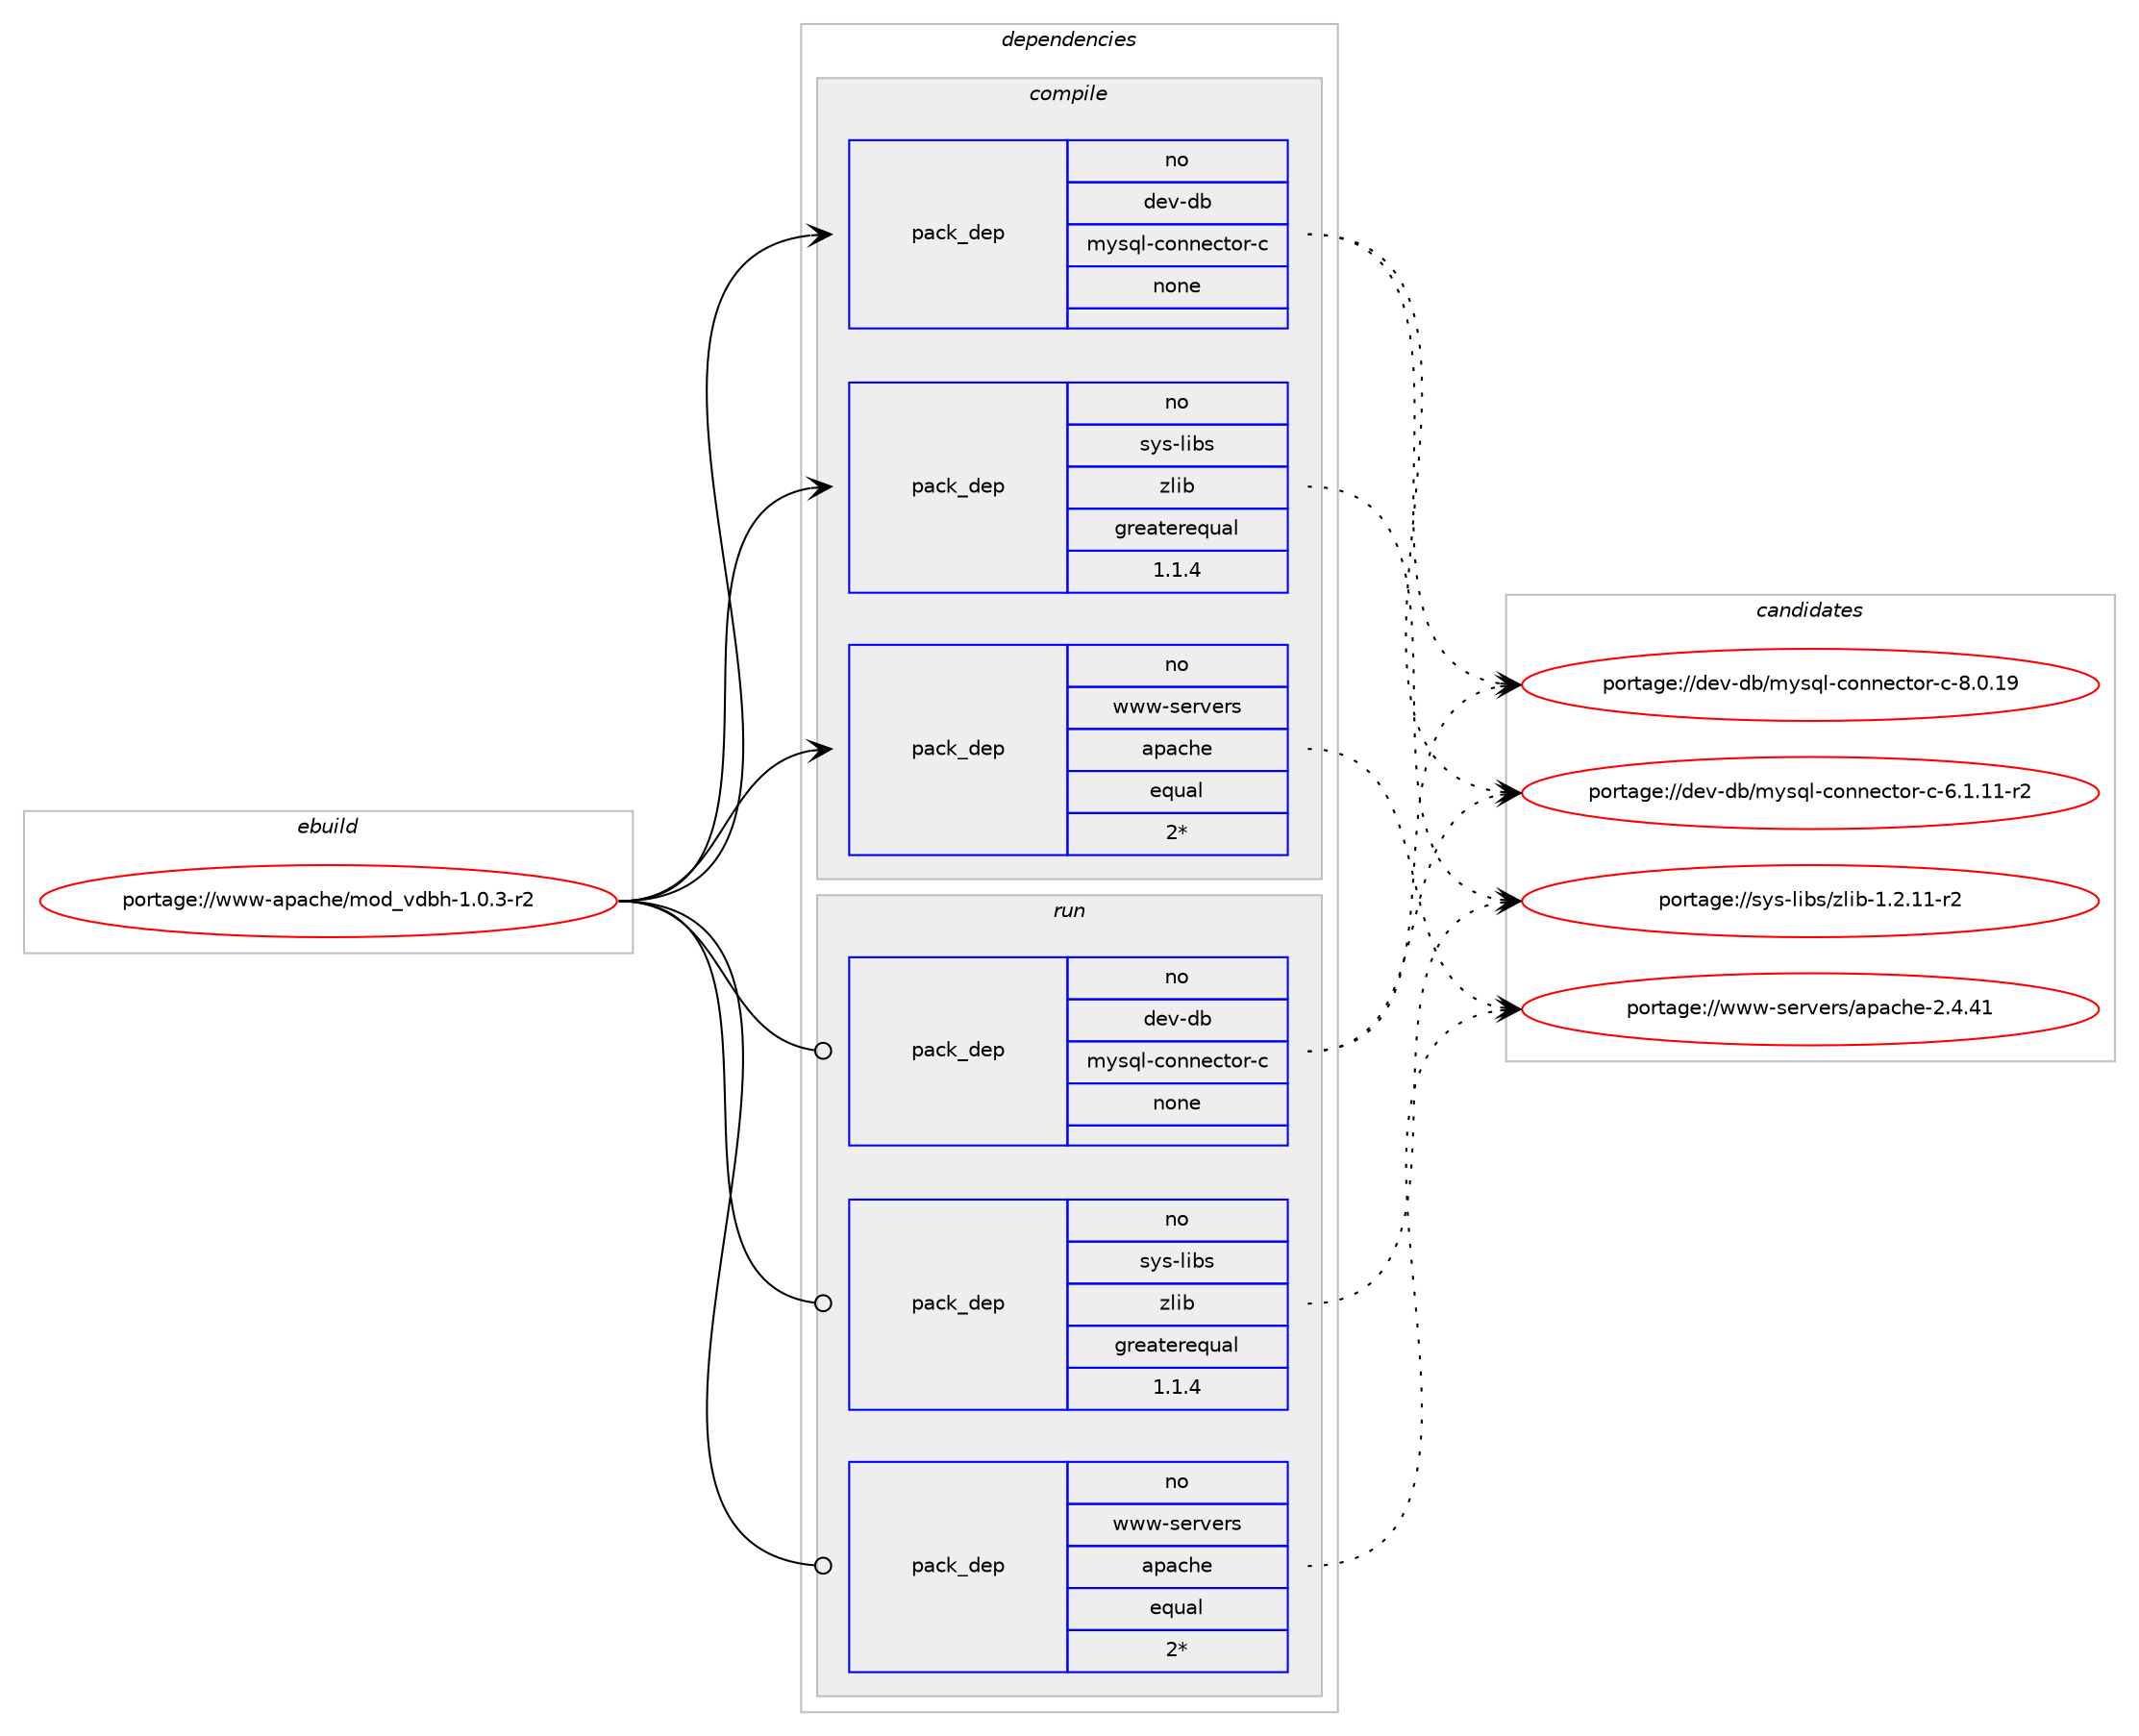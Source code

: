 digraph prolog {

# *************
# Graph options
# *************

newrank=true;
concentrate=true;
compound=true;
graph [rankdir=LR,fontname=Helvetica,fontsize=10,ranksep=1.5];#, ranksep=2.5, nodesep=0.2];
edge  [arrowhead=vee];
node  [fontname=Helvetica,fontsize=10];

# **********
# The ebuild
# **********

subgraph cluster_leftcol {
color=gray;
rank=same;
label=<<i>ebuild</i>>;
id [label="portage://www-apache/mod_vdbh-1.0.3-r2", color=red, width=4, href="../www-apache/mod_vdbh-1.0.3-r2.svg"];
}

# ****************
# The dependencies
# ****************

subgraph cluster_midcol {
color=gray;
label=<<i>dependencies</i>>;
subgraph cluster_compile {
fillcolor="#eeeeee";
style=filled;
label=<<i>compile</i>>;
subgraph pack16211 {
dependency19479 [label=<<TABLE BORDER="0" CELLBORDER="1" CELLSPACING="0" CELLPADDING="4" WIDTH="220"><TR><TD ROWSPAN="6" CELLPADDING="30">pack_dep</TD></TR><TR><TD WIDTH="110">no</TD></TR><TR><TD>dev-db</TD></TR><TR><TD>mysql-connector-c</TD></TR><TR><TD>none</TD></TR><TR><TD></TD></TR></TABLE>>, shape=none, color=blue];
}
id:e -> dependency19479:w [weight=20,style="solid",arrowhead="vee"];
subgraph pack16212 {
dependency19480 [label=<<TABLE BORDER="0" CELLBORDER="1" CELLSPACING="0" CELLPADDING="4" WIDTH="220"><TR><TD ROWSPAN="6" CELLPADDING="30">pack_dep</TD></TR><TR><TD WIDTH="110">no</TD></TR><TR><TD>sys-libs</TD></TR><TR><TD>zlib</TD></TR><TR><TD>greaterequal</TD></TR><TR><TD>1.1.4</TD></TR></TABLE>>, shape=none, color=blue];
}
id:e -> dependency19480:w [weight=20,style="solid",arrowhead="vee"];
subgraph pack16213 {
dependency19481 [label=<<TABLE BORDER="0" CELLBORDER="1" CELLSPACING="0" CELLPADDING="4" WIDTH="220"><TR><TD ROWSPAN="6" CELLPADDING="30">pack_dep</TD></TR><TR><TD WIDTH="110">no</TD></TR><TR><TD>www-servers</TD></TR><TR><TD>apache</TD></TR><TR><TD>equal</TD></TR><TR><TD>2*</TD></TR></TABLE>>, shape=none, color=blue];
}
id:e -> dependency19481:w [weight=20,style="solid",arrowhead="vee"];
}
subgraph cluster_compileandrun {
fillcolor="#eeeeee";
style=filled;
label=<<i>compile and run</i>>;
}
subgraph cluster_run {
fillcolor="#eeeeee";
style=filled;
label=<<i>run</i>>;
subgraph pack16214 {
dependency19482 [label=<<TABLE BORDER="0" CELLBORDER="1" CELLSPACING="0" CELLPADDING="4" WIDTH="220"><TR><TD ROWSPAN="6" CELLPADDING="30">pack_dep</TD></TR><TR><TD WIDTH="110">no</TD></TR><TR><TD>dev-db</TD></TR><TR><TD>mysql-connector-c</TD></TR><TR><TD>none</TD></TR><TR><TD></TD></TR></TABLE>>, shape=none, color=blue];
}
id:e -> dependency19482:w [weight=20,style="solid",arrowhead="odot"];
subgraph pack16215 {
dependency19483 [label=<<TABLE BORDER="0" CELLBORDER="1" CELLSPACING="0" CELLPADDING="4" WIDTH="220"><TR><TD ROWSPAN="6" CELLPADDING="30">pack_dep</TD></TR><TR><TD WIDTH="110">no</TD></TR><TR><TD>sys-libs</TD></TR><TR><TD>zlib</TD></TR><TR><TD>greaterequal</TD></TR><TR><TD>1.1.4</TD></TR></TABLE>>, shape=none, color=blue];
}
id:e -> dependency19483:w [weight=20,style="solid",arrowhead="odot"];
subgraph pack16216 {
dependency19484 [label=<<TABLE BORDER="0" CELLBORDER="1" CELLSPACING="0" CELLPADDING="4" WIDTH="220"><TR><TD ROWSPAN="6" CELLPADDING="30">pack_dep</TD></TR><TR><TD WIDTH="110">no</TD></TR><TR><TD>www-servers</TD></TR><TR><TD>apache</TD></TR><TR><TD>equal</TD></TR><TR><TD>2*</TD></TR></TABLE>>, shape=none, color=blue];
}
id:e -> dependency19484:w [weight=20,style="solid",arrowhead="odot"];
}
}

# **************
# The candidates
# **************

subgraph cluster_choices {
rank=same;
color=gray;
label=<<i>candidates</i>>;

subgraph choice16211 {
color=black;
nodesep=1;
choice100101118451009847109121115113108459911111011010199116111114459945564648464957 [label="portage://dev-db/mysql-connector-c-8.0.19", color=red, width=4,href="../dev-db/mysql-connector-c-8.0.19.svg"];
choice1001011184510098471091211151131084599111110110101991161111144599455446494649494511450 [label="portage://dev-db/mysql-connector-c-6.1.11-r2", color=red, width=4,href="../dev-db/mysql-connector-c-6.1.11-r2.svg"];
dependency19479:e -> choice100101118451009847109121115113108459911111011010199116111114459945564648464957:w [style=dotted,weight="100"];
dependency19479:e -> choice1001011184510098471091211151131084599111110110101991161111144599455446494649494511450:w [style=dotted,weight="100"];
}
subgraph choice16212 {
color=black;
nodesep=1;
choice11512111545108105981154712210810598454946504649494511450 [label="portage://sys-libs/zlib-1.2.11-r2", color=red, width=4,href="../sys-libs/zlib-1.2.11-r2.svg"];
dependency19480:e -> choice11512111545108105981154712210810598454946504649494511450:w [style=dotted,weight="100"];
}
subgraph choice16213 {
color=black;
nodesep=1;
choice119119119451151011141181011141154797112979910410145504652465249 [label="portage://www-servers/apache-2.4.41", color=red, width=4,href="../www-servers/apache-2.4.41.svg"];
dependency19481:e -> choice119119119451151011141181011141154797112979910410145504652465249:w [style=dotted,weight="100"];
}
subgraph choice16214 {
color=black;
nodesep=1;
choice100101118451009847109121115113108459911111011010199116111114459945564648464957 [label="portage://dev-db/mysql-connector-c-8.0.19", color=red, width=4,href="../dev-db/mysql-connector-c-8.0.19.svg"];
choice1001011184510098471091211151131084599111110110101991161111144599455446494649494511450 [label="portage://dev-db/mysql-connector-c-6.1.11-r2", color=red, width=4,href="../dev-db/mysql-connector-c-6.1.11-r2.svg"];
dependency19482:e -> choice100101118451009847109121115113108459911111011010199116111114459945564648464957:w [style=dotted,weight="100"];
dependency19482:e -> choice1001011184510098471091211151131084599111110110101991161111144599455446494649494511450:w [style=dotted,weight="100"];
}
subgraph choice16215 {
color=black;
nodesep=1;
choice11512111545108105981154712210810598454946504649494511450 [label="portage://sys-libs/zlib-1.2.11-r2", color=red, width=4,href="../sys-libs/zlib-1.2.11-r2.svg"];
dependency19483:e -> choice11512111545108105981154712210810598454946504649494511450:w [style=dotted,weight="100"];
}
subgraph choice16216 {
color=black;
nodesep=1;
choice119119119451151011141181011141154797112979910410145504652465249 [label="portage://www-servers/apache-2.4.41", color=red, width=4,href="../www-servers/apache-2.4.41.svg"];
dependency19484:e -> choice119119119451151011141181011141154797112979910410145504652465249:w [style=dotted,weight="100"];
}
}

}
